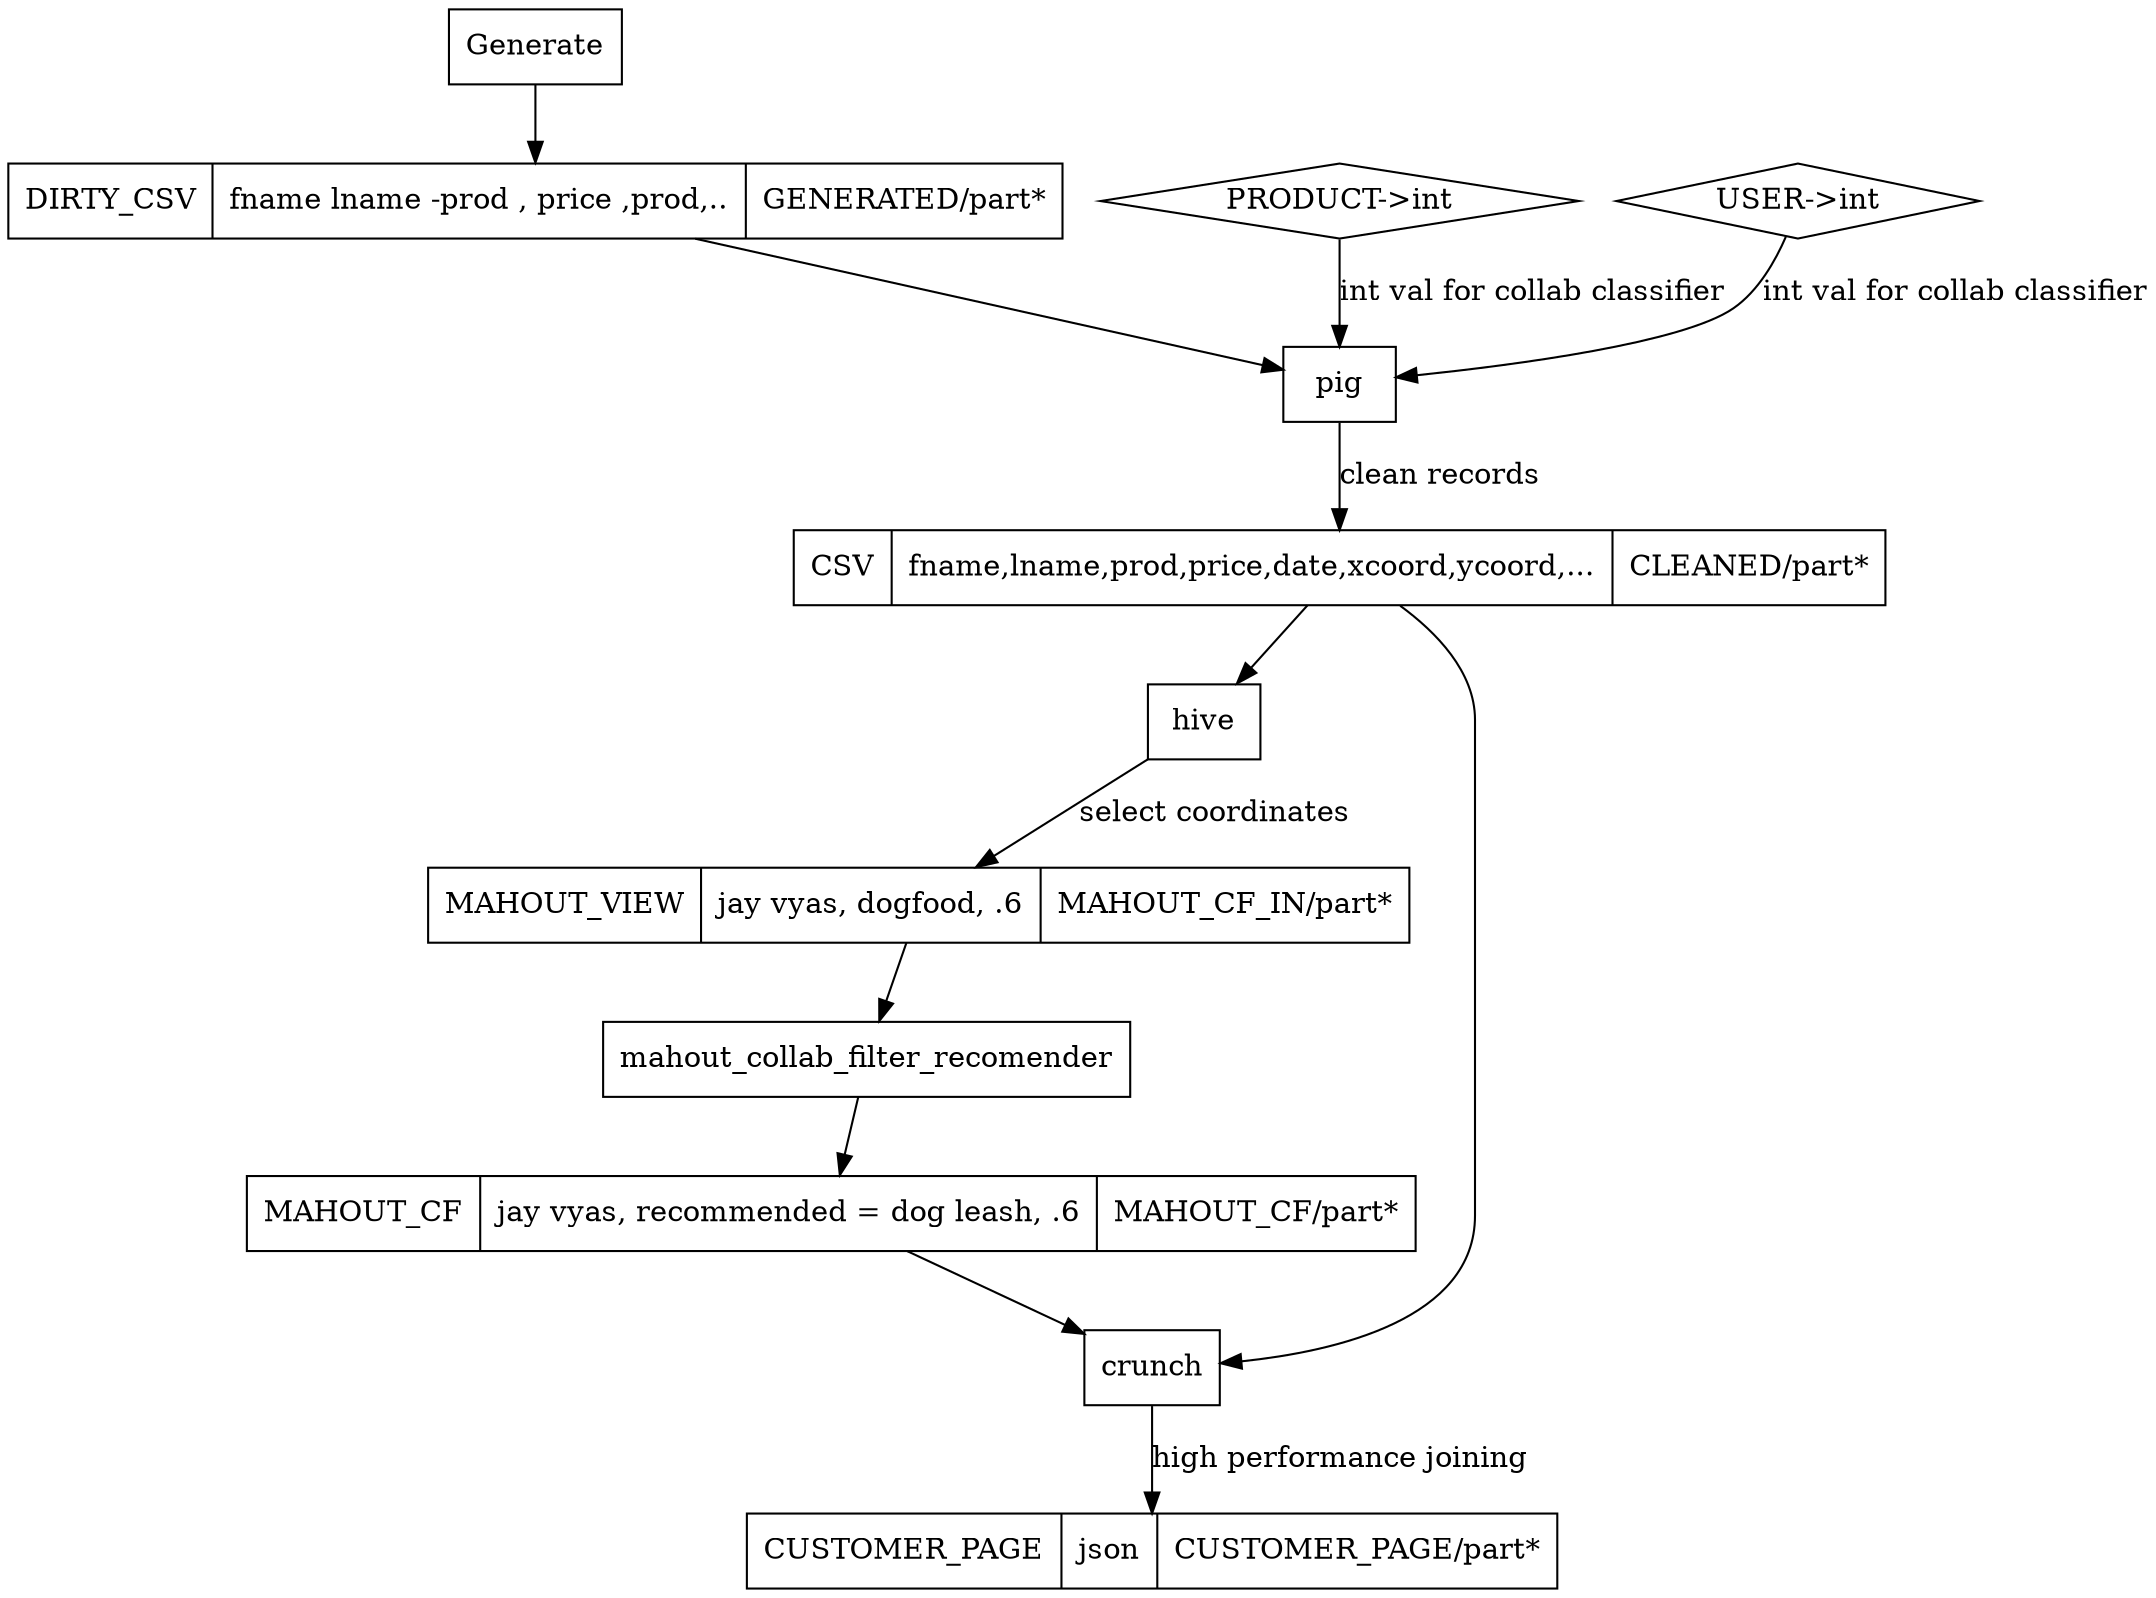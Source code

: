 digraph ethane {

   node [shape=record];
   CUSTOMER_PAGE [label="CUSTOMER_PAGE|json|CUSTOMER_PAGE/part*"];
   DIRTY_CSV [label="DIRTY_CSV|fname   lname -prod , price ,prod,..|GENERATED/part*"];
   CSV [label="CSV|fname,lname,prod,price,date,xcoord,ycoord,...|CLEANED/part*"];
   MAHOUT_VIEW_INPUT [label="MAHOUT_VIEW  | jay vyas, dogfood, .6 | MAHOUT_CF_IN/part*" ];
   MAHOUT_CF [label="MAHOUT_CF  | jay vyas, recommended = dog leash, .6 | MAHOUT_CF/part*" ];
   PROD_HASH [shape=diamond label="PRODUCT->int"];   
   USER_HASH [shape=diamond label="USER->int"];

   Generate -> DIRTY_CSV ;
   DIRTY_CSV -> pig [label=""];  
   
   pig -> CSV [label="clean records"];
   PROD_HASH -> pig [label="int val for collab classifier"];
   USER_HASH -> pig  [label="int val for collab classifier"];
   
   CSV -> hive ; 
   hive -> MAHOUT_VIEW_INPUT [label="select coordinates"];          
   MAHOUT_VIEW_INPUT -> mahout_collab_filter_recomender -> MAHOUT_CF ;
   MAHOUT_CF  -> crunch
   CSV -> crunch ; 
   crunch -> CUSTOMER_PAGE [label="high performance joining"];

   
}
        
